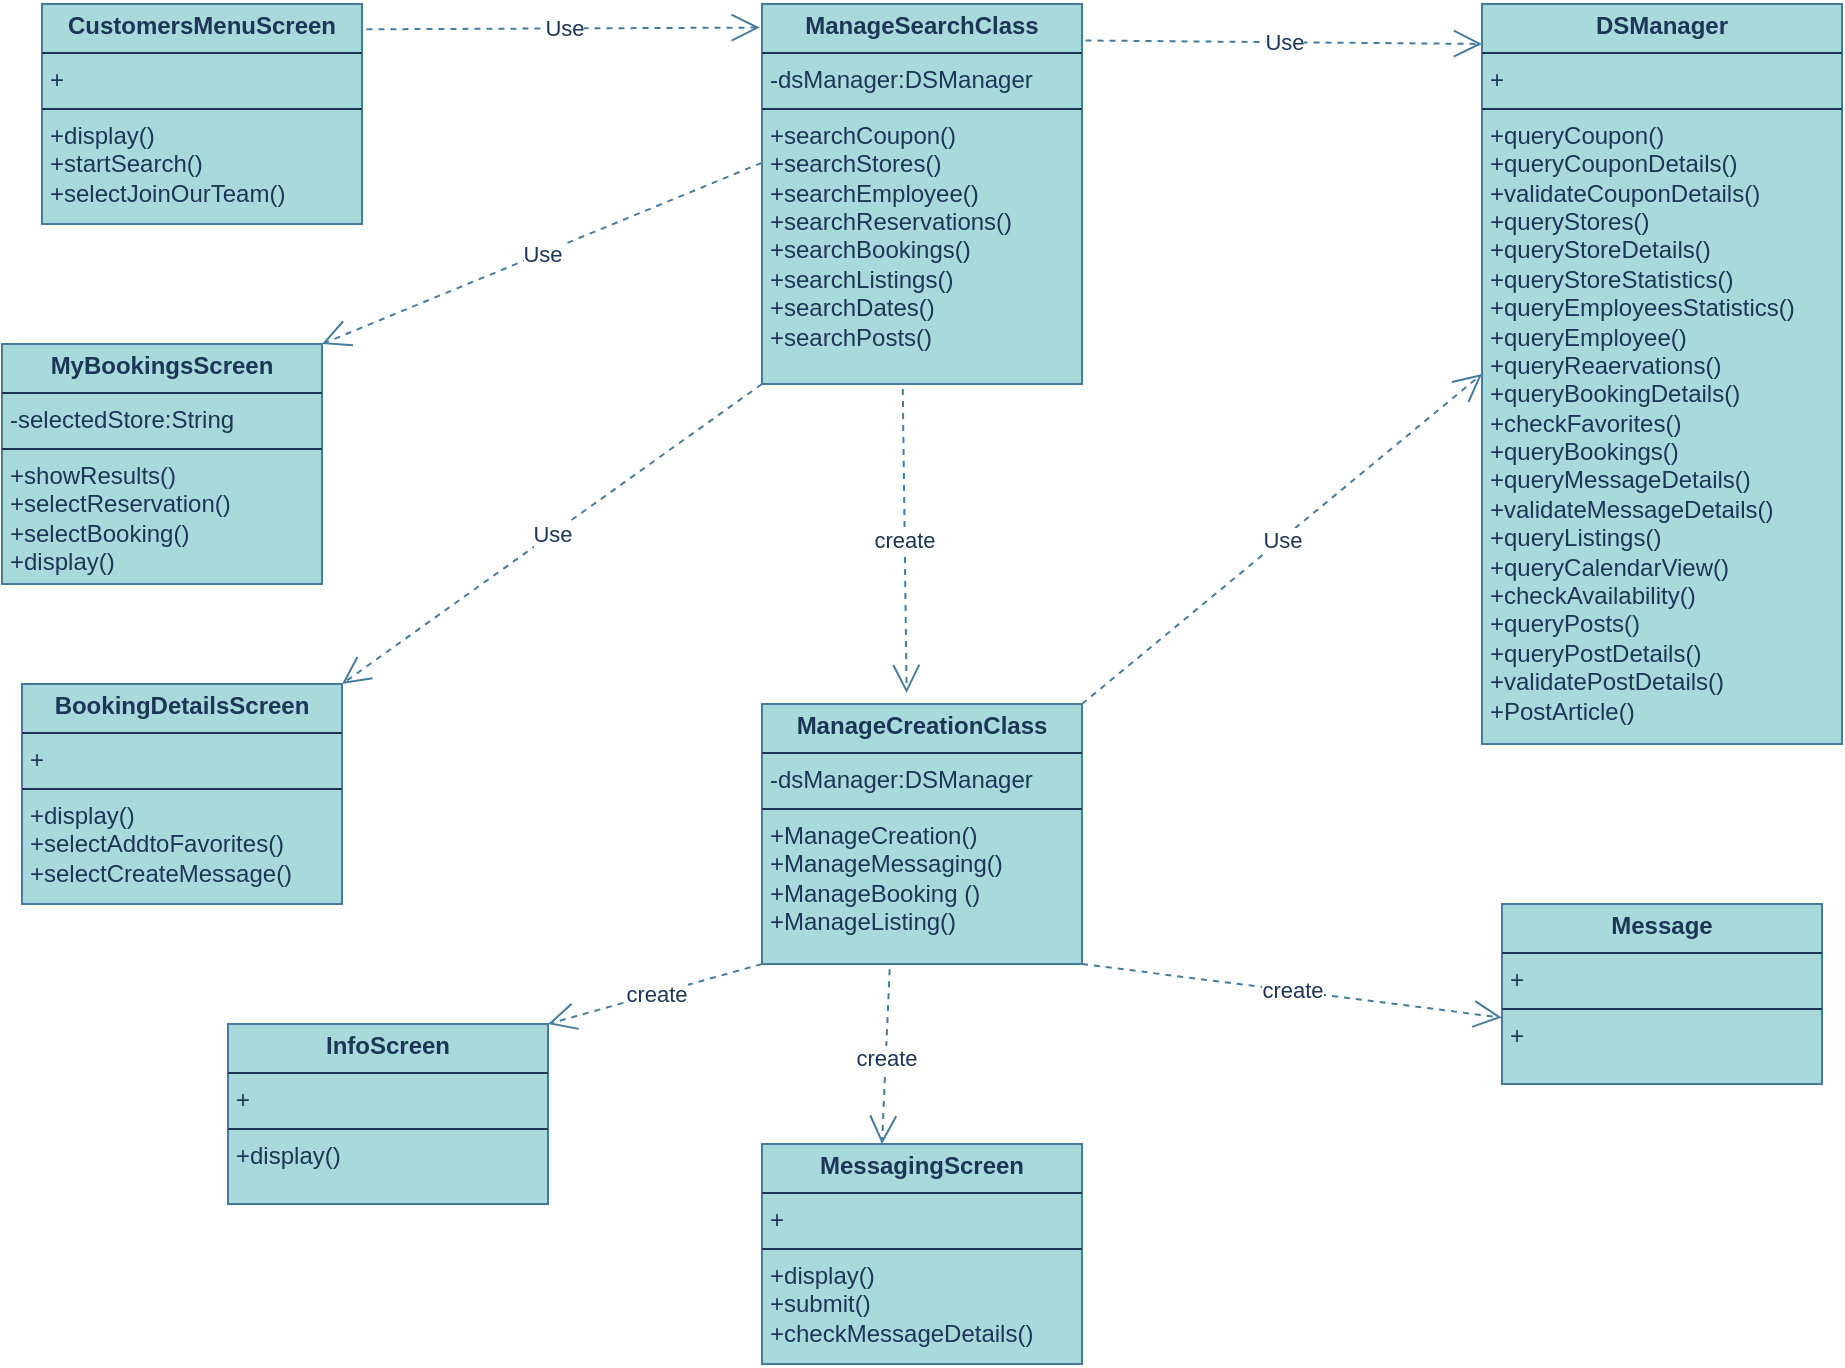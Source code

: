 <mxfile version="27.0.9">
  <diagram name="Σελίδα-1" id="V4R5qvvW2mpqFoTMnpYl">
    <mxGraphModel dx="1042" dy="535" grid="1" gridSize="10" guides="1" tooltips="1" connect="1" arrows="1" fold="1" page="1" pageScale="1" pageWidth="827" pageHeight="1169" math="0" shadow="0">
      <root>
        <mxCell id="0" />
        <mxCell id="1" parent="0" />
        <mxCell id="5KMZ1c0cmVz0XWn13zhY-1" value="&lt;p style=&quot;margin:0px;margin-top:4px;text-align:center;&quot;&gt;&lt;b&gt;CustomersMenuScreen&lt;/b&gt;&lt;/p&gt;&lt;hr size=&quot;1&quot; style=&quot;border-style:solid;&quot;&gt;&lt;p style=&quot;margin:0px;margin-left:4px;&quot;&gt;+&lt;/p&gt;&lt;hr size=&quot;1&quot; style=&quot;border-style:solid;&quot;&gt;&lt;p style=&quot;margin:0px;margin-left:4px;&quot;&gt;+&lt;span style=&quot;background-color: transparent;&quot;&gt;display()&lt;/span&gt;&lt;/p&gt;&lt;p style=&quot;margin:0px;margin-left:4px;&quot;&gt;+startSearch()&lt;/p&gt;&lt;p style=&quot;margin:0px;margin-left:4px;&quot;&gt;+selectJoinOurTeam()&lt;/p&gt;" style="verticalAlign=top;align=left;overflow=fill;html=1;whiteSpace=wrap;labelBackgroundColor=none;fillColor=#A8DADC;strokeColor=#457B9D;fontColor=#1D3557;" parent="1" vertex="1">
          <mxGeometry x="320" y="40" width="160" height="110" as="geometry" />
        </mxCell>
        <mxCell id="5KMZ1c0cmVz0XWn13zhY-2" value="&lt;p style=&quot;margin:0px;margin-top:4px;text-align:center;&quot;&gt;&lt;b&gt;MyBookingsScreen&lt;/b&gt;&lt;/p&gt;&lt;hr size=&quot;1&quot; style=&quot;border-style:solid;&quot;&gt;&lt;p style=&quot;margin:0px;margin-left:4px;&quot;&gt;-selectedStore:String&lt;/p&gt;&lt;hr size=&quot;1&quot; style=&quot;border-style:solid;&quot;&gt;&lt;p style=&quot;margin:0px;margin-left:4px;&quot;&gt;+&lt;span style=&quot;background-color: transparent;&quot;&gt;showResults()&lt;/span&gt;&lt;/p&gt;&lt;p style=&quot;margin:0px;margin-left:4px;&quot;&gt;+selectReservation()&lt;/p&gt;&lt;p style=&quot;margin:0px;margin-left:4px;&quot;&gt;+selectBooking()&lt;/p&gt;&lt;p style=&quot;margin:0px;margin-left:4px;&quot;&gt;+display()&lt;/p&gt;&lt;div&gt;&lt;br&gt;&lt;/div&gt;" style="verticalAlign=top;align=left;overflow=fill;html=1;whiteSpace=wrap;strokeColor=#457B9D;fontColor=#1D3557;fillColor=#A8DADC;" parent="1" vertex="1">
          <mxGeometry x="300" y="210" width="160" height="120" as="geometry" />
        </mxCell>
        <mxCell id="5KMZ1c0cmVz0XWn13zhY-3" value="&lt;p style=&quot;margin:0px;margin-top:4px;text-align:center;&quot;&gt;&lt;b&gt;ManageSearchClass&lt;/b&gt;&lt;/p&gt;&lt;hr size=&quot;1&quot; style=&quot;border-style:solid;&quot;&gt;&lt;p style=&quot;margin:0px;margin-left:4px;&quot;&gt;-dsManager:DSManager&lt;/p&gt;&lt;hr size=&quot;1&quot; style=&quot;border-style:solid;&quot;&gt;&lt;p style=&quot;margin:0px;margin-left:4px;&quot;&gt;&lt;span style=&quot;background-color: transparent;&quot;&gt;+searchCoupon()&lt;/span&gt;&lt;/p&gt;&lt;p style=&quot;margin:0px;margin-left:4px;&quot;&gt;+searchStores()&lt;/p&gt;&lt;p style=&quot;margin:0px;margin-left:4px;&quot;&gt;+searchEmployee()&lt;/p&gt;&lt;p style=&quot;margin:0px;margin-left:4px;&quot;&gt;+searchReservations()&lt;/p&gt;&lt;p style=&quot;margin:0px;margin-left:4px;&quot;&gt;+searchBookings()&lt;/p&gt;&lt;p style=&quot;margin:0px;margin-left:4px;&quot;&gt;+searchListings()&lt;/p&gt;&lt;p style=&quot;margin:0px;margin-left:4px;&quot;&gt;+searchDates()&lt;/p&gt;&lt;p style=&quot;margin:0px;margin-left:4px;&quot;&gt;+searchPosts()&lt;/p&gt;" style="verticalAlign=top;align=left;overflow=fill;html=1;whiteSpace=wrap;strokeColor=#457B9D;fontColor=#1D3557;fillColor=#A8DADC;" parent="1" vertex="1">
          <mxGeometry x="680" y="40" width="160" height="190" as="geometry" />
        </mxCell>
        <mxCell id="5KMZ1c0cmVz0XWn13zhY-13" value="&lt;p style=&quot;margin:0px;margin-top:4px;text-align:center;&quot;&gt;&lt;b&gt;DSManager&lt;/b&gt;&lt;/p&gt;&lt;hr size=&quot;1&quot; style=&quot;border-style:solid;&quot;&gt;&lt;p style=&quot;margin:0px;margin-left:4px;&quot;&gt;+&lt;/p&gt;&lt;hr size=&quot;1&quot; style=&quot;border-style:solid;&quot;&gt;&lt;p style=&quot;margin:0px;margin-left:4px;&quot;&gt;+&lt;span style=&quot;background-color: transparent;&quot;&gt;queryCoupon()&lt;/span&gt;&lt;/p&gt;&lt;p style=&quot;margin:0px;margin-left:4px;&quot;&gt;+queryCouponDetails()&lt;/p&gt;&lt;p style=&quot;margin:0px;margin-left:4px;&quot;&gt;+validateCouponDetails()&lt;/p&gt;&lt;p style=&quot;margin:0px;margin-left:4px;&quot;&gt;+queryStores()&lt;/p&gt;&lt;p style=&quot;margin:0px;margin-left:4px;&quot;&gt;+queryStoreDetails()&lt;/p&gt;&lt;p style=&quot;margin:0px;margin-left:4px;&quot;&gt;+queryStoreStatistics()&lt;/p&gt;&lt;p style=&quot;margin:0px;margin-left:4px;&quot;&gt;+queryEmployeesStatistics()&lt;/p&gt;&lt;p style=&quot;margin:0px;margin-left:4px;&quot;&gt;+queryEmployee()&lt;/p&gt;&lt;p style=&quot;margin:0px;margin-left:4px;&quot;&gt;+queryReaervations()&lt;/p&gt;&lt;p style=&quot;margin:0px;margin-left:4px;&quot;&gt;+queryBookingDetails()&lt;/p&gt;&lt;p style=&quot;margin:0px;margin-left:4px;&quot;&gt;+checkFavorites()&lt;/p&gt;&lt;p style=&quot;margin:0px;margin-left:4px;&quot;&gt;+queryBookings()&lt;/p&gt;&lt;p style=&quot;margin:0px;margin-left:4px;&quot;&gt;+queryMessageDetails()&lt;/p&gt;&lt;p style=&quot;margin:0px;margin-left:4px;&quot;&gt;+validateMessageDetails()&lt;/p&gt;&lt;p style=&quot;margin:0px;margin-left:4px;&quot;&gt;+queryListings()&lt;/p&gt;&lt;p style=&quot;margin:0px;margin-left:4px;&quot;&gt;+queryCalendarView()&lt;/p&gt;&lt;p style=&quot;margin:0px;margin-left:4px;&quot;&gt;+checkAvailability()&lt;/p&gt;&lt;p style=&quot;margin:0px;margin-left:4px;&quot;&gt;+queryPosts()&lt;/p&gt;&lt;p style=&quot;margin:0px;margin-left:4px;&quot;&gt;+queryPostDetails()&lt;/p&gt;&lt;p style=&quot;margin:0px;margin-left:4px;&quot;&gt;+validatePostDetails()&lt;/p&gt;&lt;p style=&quot;margin:0px;margin-left:4px;&quot;&gt;+PostArticle()&lt;/p&gt;" style="verticalAlign=top;align=left;overflow=fill;html=1;whiteSpace=wrap;strokeColor=#457B9D;fontColor=#1D3557;fillColor=#A8DADC;" parent="1" vertex="1">
          <mxGeometry x="1040" y="40" width="180" height="370" as="geometry" />
        </mxCell>
        <mxCell id="5KMZ1c0cmVz0XWn13zhY-14" value="&lt;p style=&quot;margin:0px;margin-top:4px;text-align:center;&quot;&gt;&lt;b&gt;MessagingScreen&lt;/b&gt;&lt;/p&gt;&lt;hr size=&quot;1&quot; style=&quot;border-style:solid;&quot;&gt;&lt;p style=&quot;margin:0px;margin-left:4px;&quot;&gt;+&lt;/p&gt;&lt;hr size=&quot;1&quot; style=&quot;border-style:solid;&quot;&gt;&lt;p style=&quot;margin:0px;margin-left:4px;&quot;&gt;+&lt;span style=&quot;background-color: transparent;&quot;&gt;display()&lt;/span&gt;&lt;/p&gt;&lt;p style=&quot;margin:0px;margin-left:4px;&quot;&gt;+submit()&lt;/p&gt;&lt;p style=&quot;margin:0px;margin-left:4px;&quot;&gt;+checkMessageDetails()&lt;/p&gt;" style="verticalAlign=top;align=left;overflow=fill;html=1;whiteSpace=wrap;strokeColor=#457B9D;fontColor=#1D3557;fillColor=#A8DADC;" parent="1" vertex="1">
          <mxGeometry x="680" y="610" width="160" height="110" as="geometry" />
        </mxCell>
        <mxCell id="5KMZ1c0cmVz0XWn13zhY-15" value="&lt;p style=&quot;margin:0px;margin-top:4px;text-align:center;&quot;&gt;&lt;b&gt;InfoScreen&lt;/b&gt;&lt;/p&gt;&lt;hr size=&quot;1&quot; style=&quot;border-style:solid;&quot;&gt;&lt;p style=&quot;margin:0px;margin-left:4px;&quot;&gt;+&lt;/p&gt;&lt;hr size=&quot;1&quot; style=&quot;border-style:solid;&quot;&gt;&lt;p style=&quot;margin:0px;margin-left:4px;&quot;&gt;+display()&lt;/p&gt;" style="verticalAlign=top;align=left;overflow=fill;html=1;whiteSpace=wrap;strokeColor=#457B9D;fontColor=#1D3557;fillColor=#A8DADC;" parent="1" vertex="1">
          <mxGeometry x="413" y="550" width="160" height="90" as="geometry" />
        </mxCell>
        <mxCell id="5KMZ1c0cmVz0XWn13zhY-16" value="&lt;p style=&quot;margin:0px;margin-top:4px;text-align:center;&quot;&gt;&lt;b&gt;ManageCreationClass&lt;/b&gt;&lt;/p&gt;&lt;hr size=&quot;1&quot; style=&quot;border-style:solid;&quot;&gt;&lt;p style=&quot;margin:0px;margin-left:4px;&quot;&gt;-dsManager:DSManager&lt;/p&gt;&lt;hr size=&quot;1&quot; style=&quot;border-style:solid;&quot;&gt;&lt;p style=&quot;margin:0px;margin-left:4px;&quot;&gt;+ManageCreation()&lt;/p&gt;&lt;p style=&quot;margin:0px;margin-left:4px;&quot;&gt;+ManageMessaging()&lt;/p&gt;&lt;p style=&quot;margin: 0px 0px 0px 4px;&quot;&gt;+ManageBooking ()&lt;/p&gt;&lt;p style=&quot;margin: 0px 0px 0px 4px;&quot;&gt;+ManageListing()&lt;/p&gt;&lt;p style=&quot;margin:0px;margin-left:4px;&quot;&gt;&lt;br&gt;&lt;/p&gt;" style="verticalAlign=top;align=left;overflow=fill;html=1;whiteSpace=wrap;strokeColor=#457B9D;fontColor=#1D3557;fillColor=#A8DADC;" parent="1" vertex="1">
          <mxGeometry x="680" y="390" width="160" height="130" as="geometry" />
        </mxCell>
        <mxCell id="5KMZ1c0cmVz0XWn13zhY-17" value="&lt;p style=&quot;margin:0px;margin-top:4px;text-align:center;&quot;&gt;&lt;b&gt;BookingDetailsScreen&lt;/b&gt;&lt;/p&gt;&lt;hr size=&quot;1&quot; style=&quot;border-style:solid;&quot;&gt;&lt;p style=&quot;margin:0px;margin-left:4px;&quot;&gt;+&lt;/p&gt;&lt;hr size=&quot;1&quot; style=&quot;border-style:solid;&quot;&gt;&lt;p style=&quot;margin:0px;margin-left:4px;&quot;&gt;+display()&lt;/p&gt;&lt;p style=&quot;margin:0px;margin-left:4px;&quot;&gt;+selectAddtoFavorites()&lt;/p&gt;&lt;p style=&quot;margin:0px;margin-left:4px;&quot;&gt;+selectCreateMessage()&lt;/p&gt;&lt;div&gt;&lt;br&gt;&lt;/div&gt;" style="verticalAlign=top;align=left;overflow=fill;html=1;whiteSpace=wrap;strokeColor=#457B9D;fontColor=#1D3557;fillColor=#A8DADC;" parent="1" vertex="1">
          <mxGeometry x="310" y="380" width="160" height="110" as="geometry" />
        </mxCell>
        <mxCell id="5KMZ1c0cmVz0XWn13zhY-18" value="&lt;p style=&quot;margin:0px;margin-top:4px;text-align:center;&quot;&gt;&lt;b&gt;Message&lt;/b&gt;&lt;/p&gt;&lt;hr size=&quot;1&quot; style=&quot;border-style:solid;&quot;&gt;&lt;p style=&quot;margin:0px;margin-left:4px;&quot;&gt;+&lt;/p&gt;&lt;hr size=&quot;1&quot; style=&quot;border-style:solid;&quot;&gt;&lt;p style=&quot;margin:0px;margin-left:4px;&quot;&gt;+&lt;/p&gt;" style="verticalAlign=top;align=left;overflow=fill;html=1;whiteSpace=wrap;strokeColor=#457B9D;fontColor=#1D3557;fillColor=#A8DADC;" parent="1" vertex="1">
          <mxGeometry x="1050" y="490" width="160" height="90" as="geometry" />
        </mxCell>
        <mxCell id="5KMZ1c0cmVz0XWn13zhY-19" value="Use" style="endArrow=open;endSize=12;dashed=1;html=1;rounded=0;strokeColor=#457B9D;fontColor=#1D3557;fillColor=#A8DADC;exitX=1.014;exitY=0.115;exitDx=0;exitDy=0;exitPerimeter=0;entryX=-0.007;entryY=0.062;entryDx=0;entryDy=0;entryPerimeter=0;" parent="1" source="5KMZ1c0cmVz0XWn13zhY-1" target="5KMZ1c0cmVz0XWn13zhY-3" edge="1">
          <mxGeometry width="160" relative="1" as="geometry">
            <mxPoint x="500" y="80" as="sourcePoint" />
            <mxPoint x="660" y="80" as="targetPoint" />
          </mxGeometry>
        </mxCell>
        <mxCell id="5KMZ1c0cmVz0XWn13zhY-20" value="Use" style="endArrow=open;endSize=12;dashed=1;html=1;rounded=0;strokeColor=#457B9D;fontColor=#1D3557;fillColor=#A8DADC;exitX=-0.001;exitY=0.418;exitDx=0;exitDy=0;exitPerimeter=0;entryX=1;entryY=0;entryDx=0;entryDy=0;" parent="1" source="5KMZ1c0cmVz0XWn13zhY-3" target="5KMZ1c0cmVz0XWn13zhY-2" edge="1">
          <mxGeometry width="160" relative="1" as="geometry">
            <mxPoint x="480" y="200" as="sourcePoint" />
            <mxPoint x="640" y="200" as="targetPoint" />
          </mxGeometry>
        </mxCell>
        <mxCell id="5KMZ1c0cmVz0XWn13zhY-21" value="Use" style="endArrow=open;endSize=12;dashed=1;html=1;rounded=0;strokeColor=#457B9D;fontColor=#1D3557;fillColor=#A8DADC;entryX=0;entryY=0.054;entryDx=0;entryDy=0;entryPerimeter=0;exitX=1.011;exitY=0.096;exitDx=0;exitDy=0;exitPerimeter=0;" parent="1" source="5KMZ1c0cmVz0XWn13zhY-3" target="5KMZ1c0cmVz0XWn13zhY-13" edge="1">
          <mxGeometry width="160" relative="1" as="geometry">
            <mxPoint x="860" y="60" as="sourcePoint" />
            <mxPoint x="1020" y="60" as="targetPoint" />
          </mxGeometry>
        </mxCell>
        <mxCell id="5KMZ1c0cmVz0XWn13zhY-22" value="create" style="endArrow=open;endSize=12;dashed=1;html=1;rounded=0;strokeColor=#457B9D;fontColor=#1D3557;fillColor=#A8DADC;exitX=0.44;exitY=1.013;exitDx=0;exitDy=0;exitPerimeter=0;entryX=0.452;entryY=-0.042;entryDx=0;entryDy=0;entryPerimeter=0;" parent="1" source="5KMZ1c0cmVz0XWn13zhY-3" target="5KMZ1c0cmVz0XWn13zhY-16" edge="1">
          <mxGeometry width="160" relative="1" as="geometry">
            <mxPoint x="810" y="280" as="sourcePoint" />
            <mxPoint x="970" y="280" as="targetPoint" />
          </mxGeometry>
        </mxCell>
        <mxCell id="5KMZ1c0cmVz0XWn13zhY-23" value="create" style="endArrow=open;endSize=12;dashed=1;html=1;rounded=0;strokeColor=#457B9D;fontColor=#1D3557;fillColor=#A8DADC;exitX=0;exitY=1;exitDx=0;exitDy=0;entryX=1;entryY=0;entryDx=0;entryDy=0;" parent="1" source="5KMZ1c0cmVz0XWn13zhY-16" target="5KMZ1c0cmVz0XWn13zhY-15" edge="1">
          <mxGeometry width="160" relative="1" as="geometry">
            <mxPoint x="430" y="400" as="sourcePoint" />
            <mxPoint x="590" y="400" as="targetPoint" />
          </mxGeometry>
        </mxCell>
        <mxCell id="5KMZ1c0cmVz0XWn13zhY-24" value="Use" style="endArrow=open;endSize=12;dashed=1;html=1;rounded=0;strokeColor=#457B9D;fontColor=#1D3557;fillColor=#A8DADC;exitX=0;exitY=1;exitDx=0;exitDy=0;entryX=1;entryY=0;entryDx=0;entryDy=0;" parent="1" source="5KMZ1c0cmVz0XWn13zhY-3" target="5KMZ1c0cmVz0XWn13zhY-17" edge="1">
          <mxGeometry width="160" relative="1" as="geometry">
            <mxPoint x="540" y="330" as="sourcePoint" />
            <mxPoint x="700" y="330" as="targetPoint" />
          </mxGeometry>
        </mxCell>
        <mxCell id="5KMZ1c0cmVz0XWn13zhY-25" value="create" style="endArrow=open;endSize=12;dashed=1;html=1;rounded=0;strokeColor=#457B9D;fontColor=#1D3557;fillColor=#A8DADC;exitX=0.399;exitY=1.02;exitDx=0;exitDy=0;exitPerimeter=0;entryX=0.375;entryY=0;entryDx=0;entryDy=0;entryPerimeter=0;" parent="1" source="5KMZ1c0cmVz0XWn13zhY-16" target="5KMZ1c0cmVz0XWn13zhY-14" edge="1">
          <mxGeometry x="0.009" width="160" relative="1" as="geometry">
            <mxPoint x="710" y="570" as="sourcePoint" />
            <mxPoint x="870" y="570" as="targetPoint" />
            <mxPoint as="offset" />
          </mxGeometry>
        </mxCell>
        <mxCell id="5KMZ1c0cmVz0XWn13zhY-26" value="create" style="endArrow=open;endSize=12;dashed=1;html=1;rounded=0;strokeColor=#457B9D;fontColor=#1D3557;fillColor=#A8DADC;exitX=1;exitY=1;exitDx=0;exitDy=0;entryX=-0.001;entryY=0.631;entryDx=0;entryDy=0;entryPerimeter=0;" parent="1" source="5KMZ1c0cmVz0XWn13zhY-16" target="5KMZ1c0cmVz0XWn13zhY-18" edge="1">
          <mxGeometry width="160" relative="1" as="geometry">
            <mxPoint x="800" y="540" as="sourcePoint" />
            <mxPoint x="960" y="540" as="targetPoint" />
          </mxGeometry>
        </mxCell>
        <mxCell id="5KMZ1c0cmVz0XWn13zhY-27" value="Use" style="endArrow=open;endSize=12;dashed=1;html=1;rounded=0;strokeColor=#457B9D;fontColor=#1D3557;fillColor=#A8DADC;exitX=1;exitY=0;exitDx=0;exitDy=0;entryX=0;entryY=0.5;entryDx=0;entryDy=0;" parent="1" source="5KMZ1c0cmVz0XWn13zhY-16" target="5KMZ1c0cmVz0XWn13zhY-13" edge="1">
          <mxGeometry width="160" relative="1" as="geometry">
            <mxPoint x="870" y="380" as="sourcePoint" />
            <mxPoint x="1030" y="380" as="targetPoint" />
          </mxGeometry>
        </mxCell>
      </root>
    </mxGraphModel>
  </diagram>
</mxfile>
